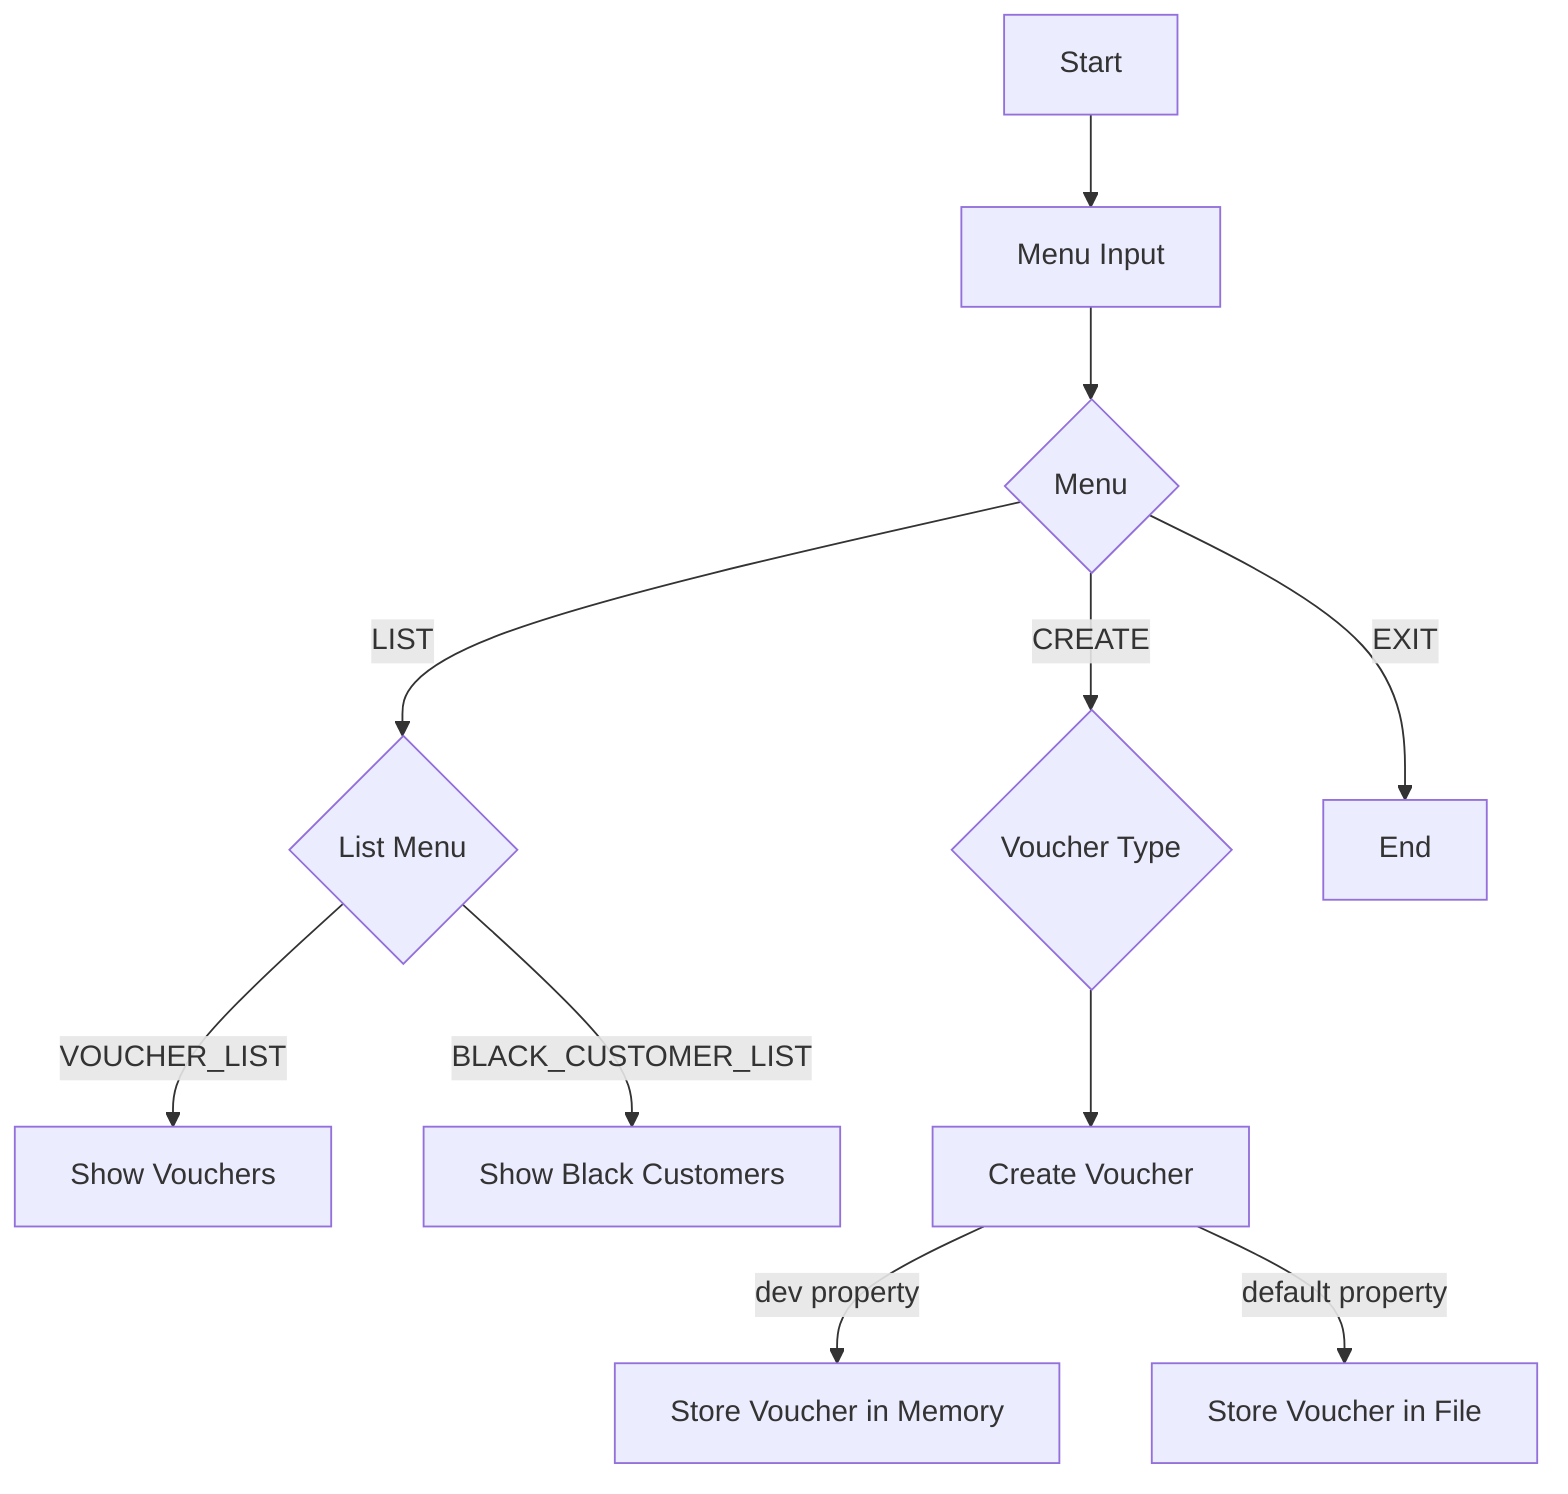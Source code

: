 flowchart TD
    startnode[Start] --> menu[Menu Input] --> menuBranch{Menu}
    menuBranch -- CREATE --> createBranch{Voucher Type}
    menuBranch -- LIST --> listBranch{List Menu}
    listBranch -- VOUCHER_LIST --> showVoucher[Show Vouchers]
    listBranch -- BLACK_CUSTOMER_LIST --> showBlack[Show Black Customers]
    createBranch --> CreateVoucher[Create Voucher]
    CreateVoucher -- dev property --> mem[Store Voucher in Memory]
    CreateVoucher -- default property --> file[Store Voucher in File]
    menuBranch -- EXIT --> endnode[End]